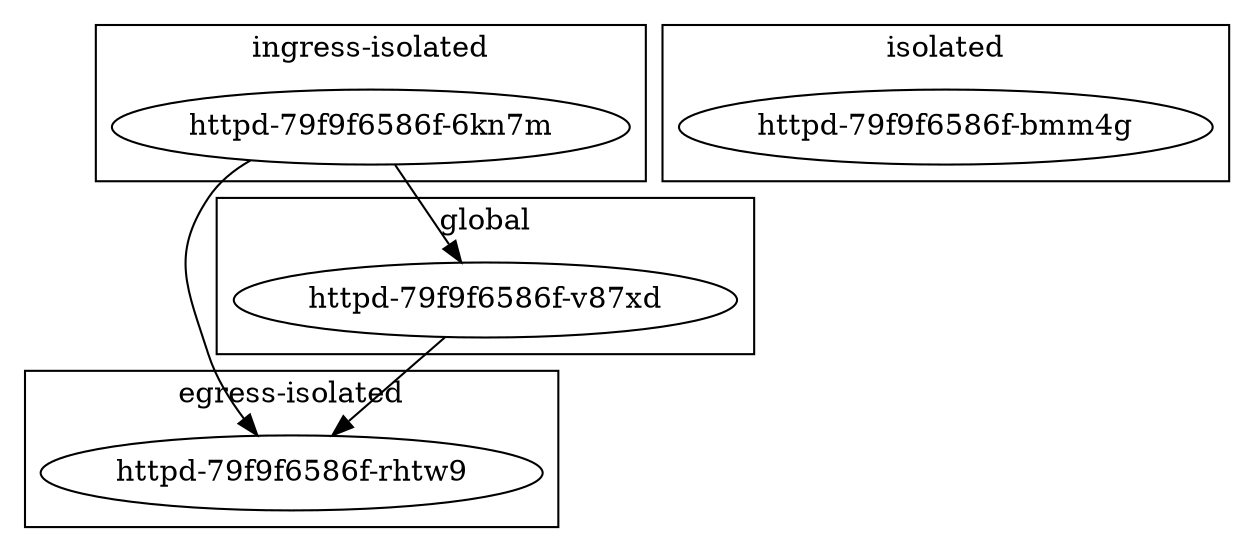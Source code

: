 digraph podNetwork {
  subgraph cluster_1 {
    "httpd-79f9f6586f-rhtw9";
    label = "egress-isolated"
  }
  subgraph cluster_2 {
    "httpd-79f9f6586f-v87xd";
    label = "global"
  }
  subgraph cluster_3 {
    "httpd-79f9f6586f-6kn7m";
    label = "ingress-isolated"
  }
  subgraph cluster_4 {
    "httpd-79f9f6586f-bmm4g";
    label = "isolated"
  }
  "httpd-79f9f6586f-v87xd" -> "httpd-79f9f6586f-rhtw9";
  "httpd-79f9f6586f-6kn7m" -> "httpd-79f9f6586f-v87xd";
  "httpd-79f9f6586f-6kn7m" -> "httpd-79f9f6586f-rhtw9";
}

